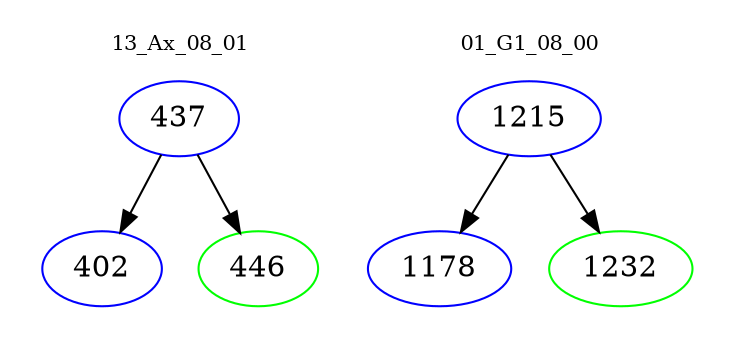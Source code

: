 digraph{
subgraph cluster_0 {
color = white
label = "13_Ax_08_01";
fontsize=10;
T0_437 [label="437", color="blue"]
T0_437 -> T0_402 [color="black"]
T0_402 [label="402", color="blue"]
T0_437 -> T0_446 [color="black"]
T0_446 [label="446", color="green"]
}
subgraph cluster_1 {
color = white
label = "01_G1_08_00";
fontsize=10;
T1_1215 [label="1215", color="blue"]
T1_1215 -> T1_1178 [color="black"]
T1_1178 [label="1178", color="blue"]
T1_1215 -> T1_1232 [color="black"]
T1_1232 [label="1232", color="green"]
}
}
